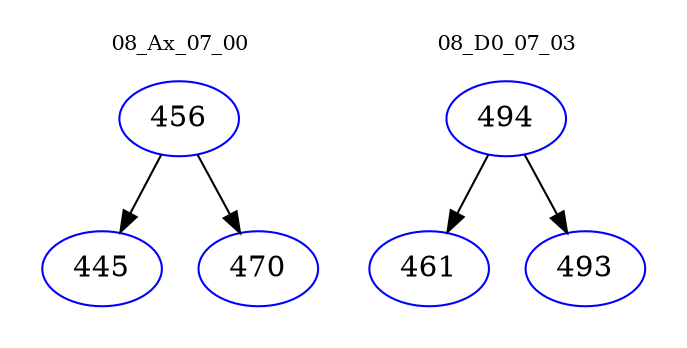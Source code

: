 digraph{
subgraph cluster_0 {
color = white
label = "08_Ax_07_00";
fontsize=10;
T0_456 [label="456", color="blue"]
T0_456 -> T0_445 [color="black"]
T0_445 [label="445", color="blue"]
T0_456 -> T0_470 [color="black"]
T0_470 [label="470", color="blue"]
}
subgraph cluster_1 {
color = white
label = "08_D0_07_03";
fontsize=10;
T1_494 [label="494", color="blue"]
T1_494 -> T1_461 [color="black"]
T1_461 [label="461", color="blue"]
T1_494 -> T1_493 [color="black"]
T1_493 [label="493", color="blue"]
}
}
